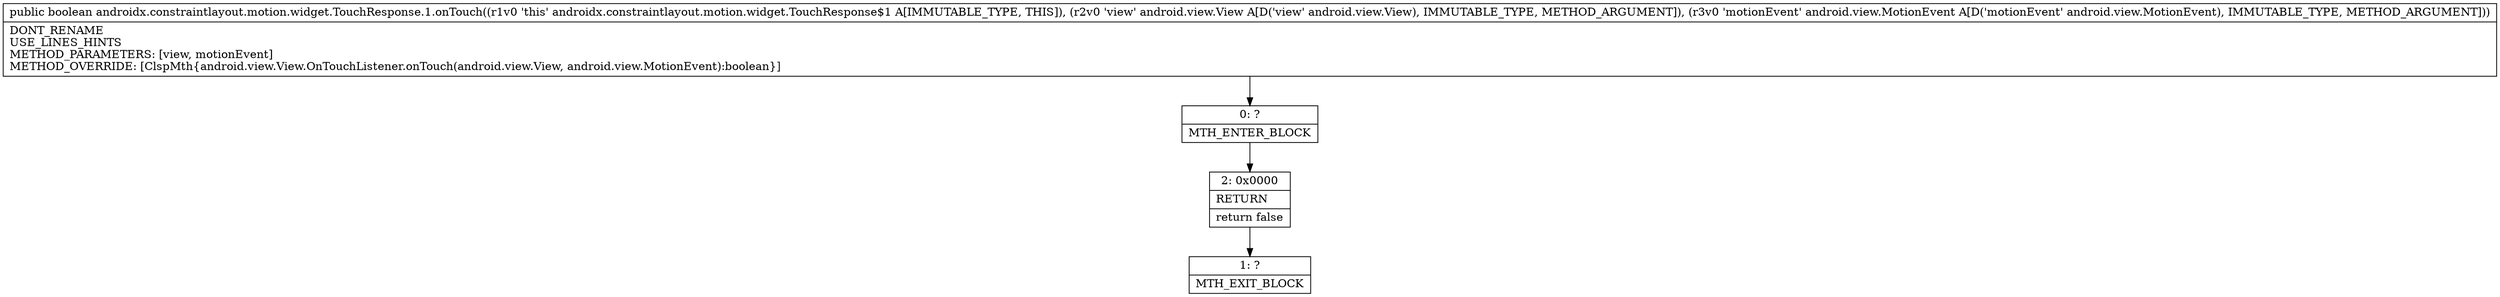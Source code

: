 digraph "CFG forandroidx.constraintlayout.motion.widget.TouchResponse.1.onTouch(Landroid\/view\/View;Landroid\/view\/MotionEvent;)Z" {
Node_0 [shape=record,label="{0\:\ ?|MTH_ENTER_BLOCK\l}"];
Node_2 [shape=record,label="{2\:\ 0x0000|RETURN\l|return false\l}"];
Node_1 [shape=record,label="{1\:\ ?|MTH_EXIT_BLOCK\l}"];
MethodNode[shape=record,label="{public boolean androidx.constraintlayout.motion.widget.TouchResponse.1.onTouch((r1v0 'this' androidx.constraintlayout.motion.widget.TouchResponse$1 A[IMMUTABLE_TYPE, THIS]), (r2v0 'view' android.view.View A[D('view' android.view.View), IMMUTABLE_TYPE, METHOD_ARGUMENT]), (r3v0 'motionEvent' android.view.MotionEvent A[D('motionEvent' android.view.MotionEvent), IMMUTABLE_TYPE, METHOD_ARGUMENT]))  | DONT_RENAME\lUSE_LINES_HINTS\lMETHOD_PARAMETERS: [view, motionEvent]\lMETHOD_OVERRIDE: [ClspMth\{android.view.View.OnTouchListener.onTouch(android.view.View, android.view.MotionEvent):boolean\}]\l}"];
MethodNode -> Node_0;Node_0 -> Node_2;
Node_2 -> Node_1;
}

